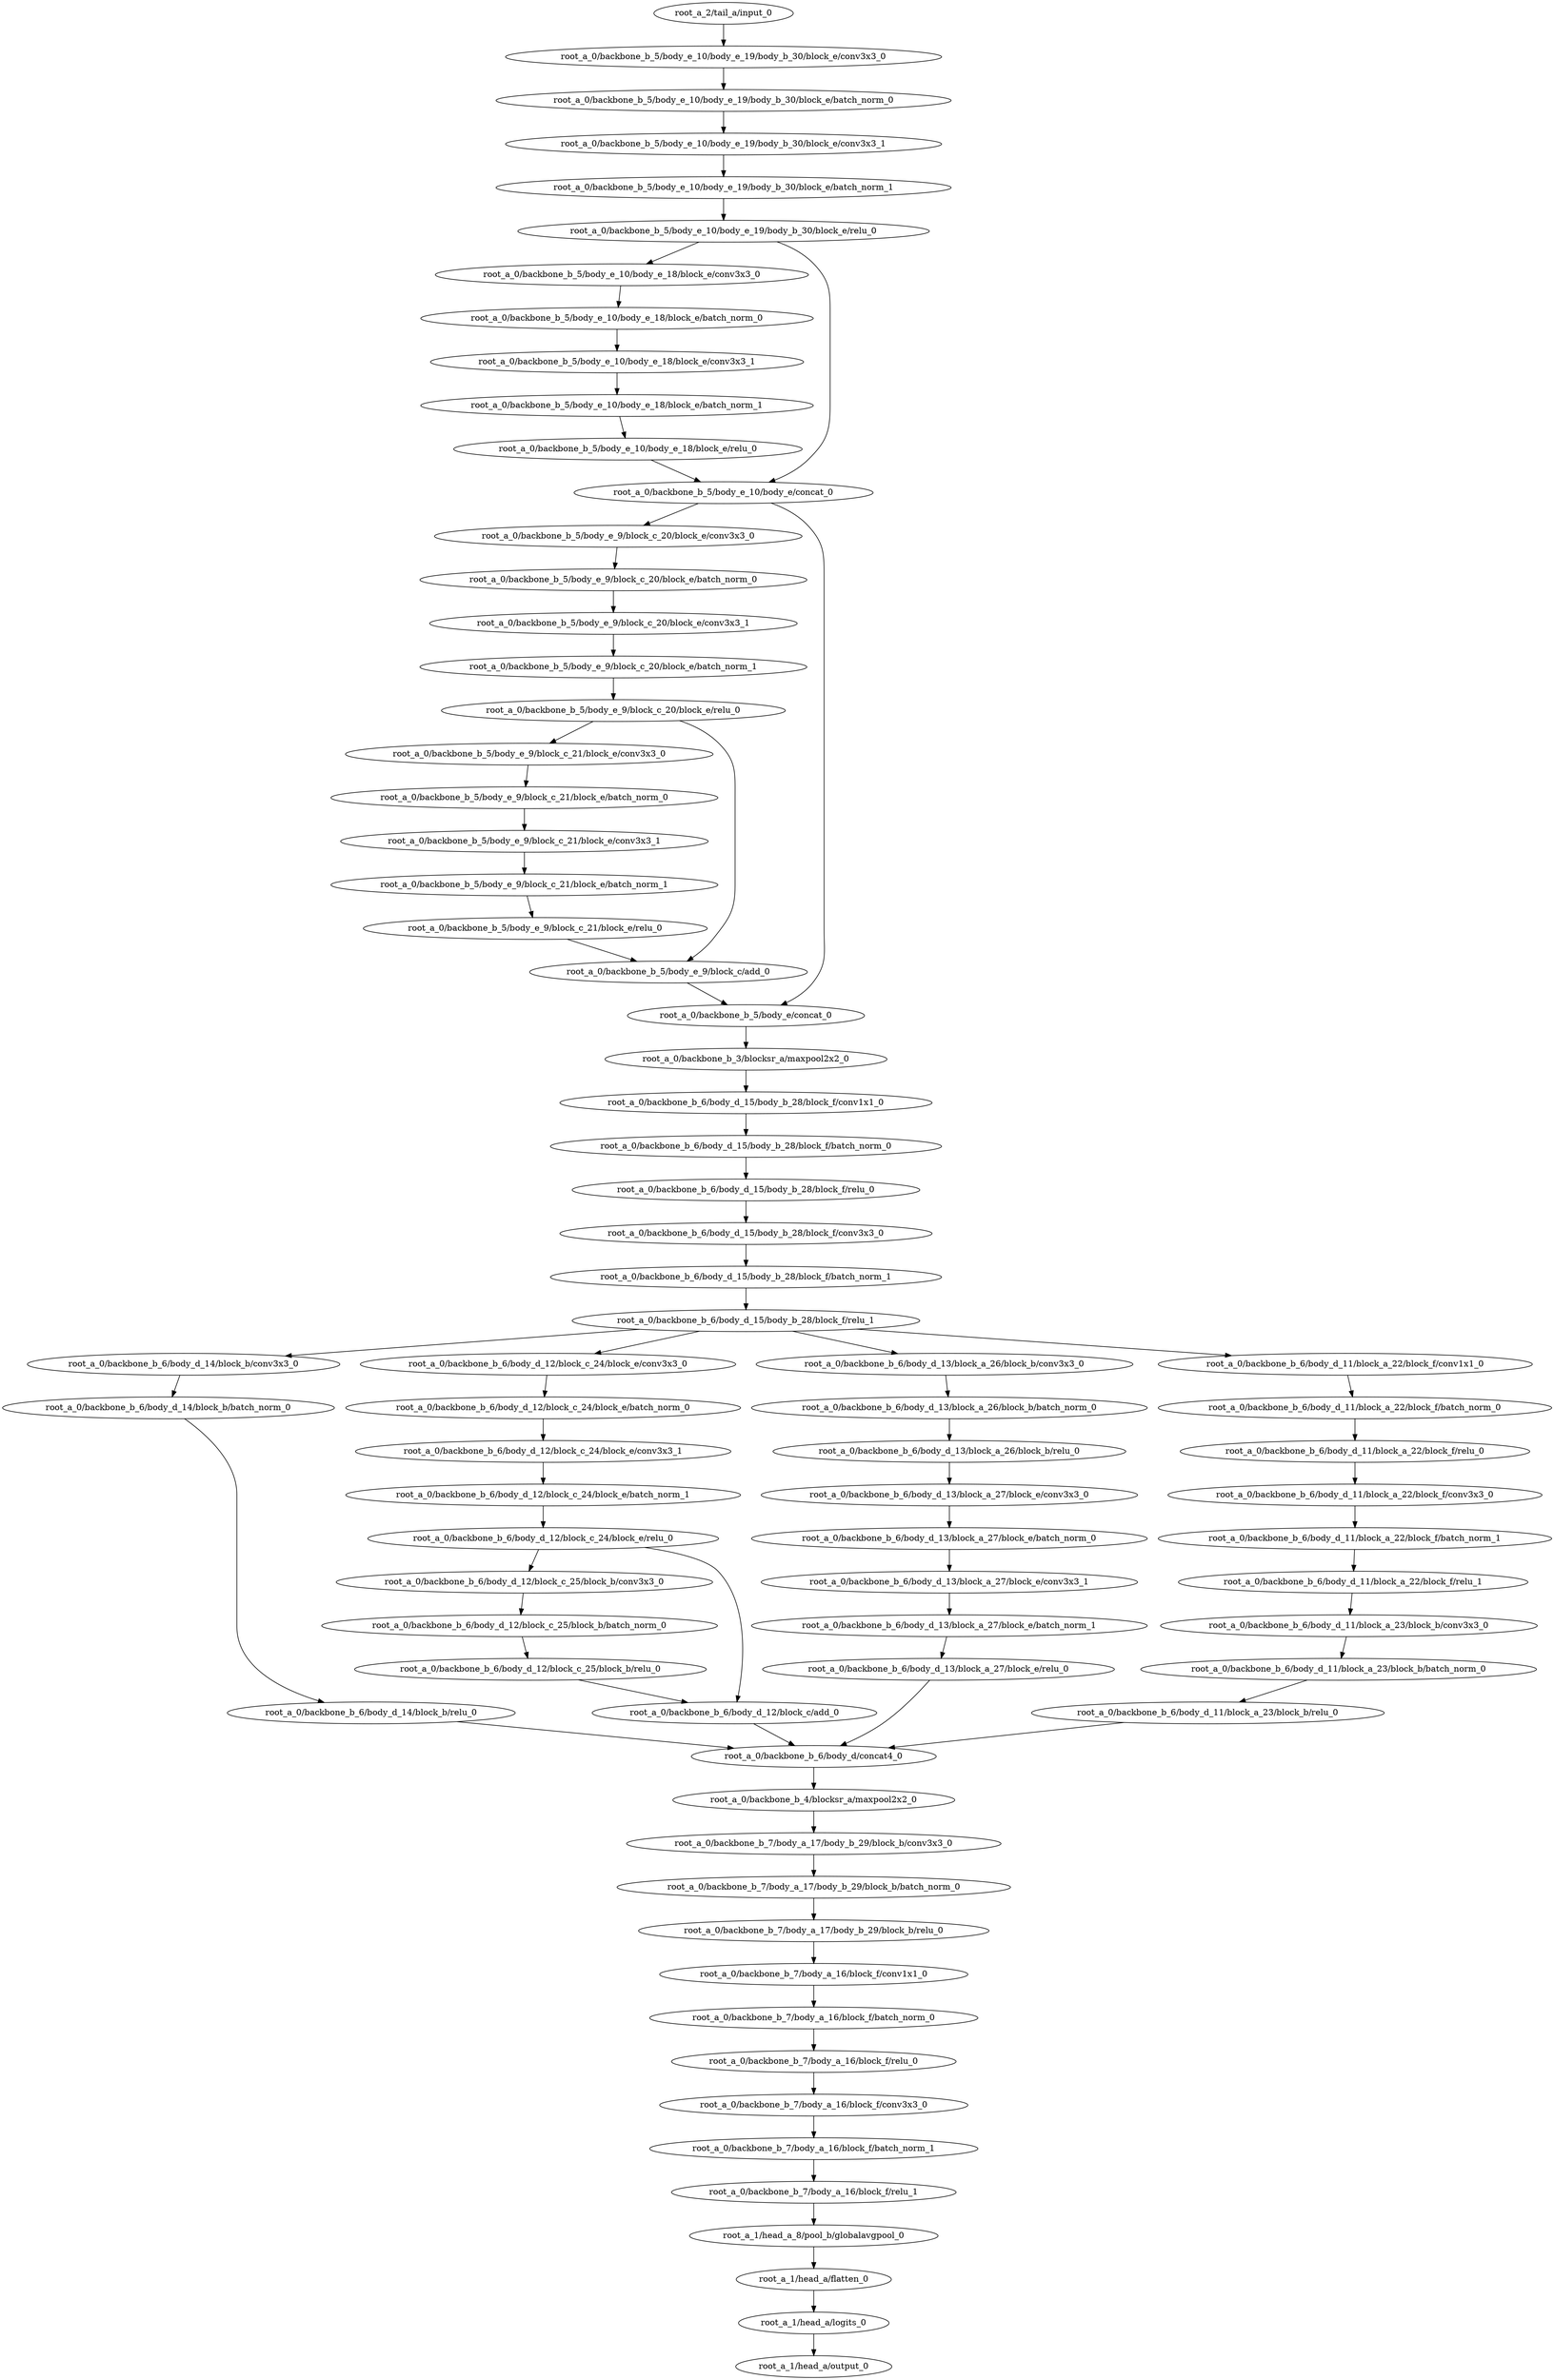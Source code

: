 digraph root_a {
	"root_a_2/tail_a/input_0"
	"root_a_0/backbone_b_5/body_e_10/body_e_19/body_b_30/block_e/conv3x3_0"
	"root_a_0/backbone_b_5/body_e_10/body_e_19/body_b_30/block_e/batch_norm_0"
	"root_a_0/backbone_b_5/body_e_10/body_e_19/body_b_30/block_e/conv3x3_1"
	"root_a_0/backbone_b_5/body_e_10/body_e_19/body_b_30/block_e/batch_norm_1"
	"root_a_0/backbone_b_5/body_e_10/body_e_19/body_b_30/block_e/relu_0"
	"root_a_0/backbone_b_5/body_e_10/body_e_18/block_e/conv3x3_0"
	"root_a_0/backbone_b_5/body_e_10/body_e_18/block_e/batch_norm_0"
	"root_a_0/backbone_b_5/body_e_10/body_e_18/block_e/conv3x3_1"
	"root_a_0/backbone_b_5/body_e_10/body_e_18/block_e/batch_norm_1"
	"root_a_0/backbone_b_5/body_e_10/body_e_18/block_e/relu_0"
	"root_a_0/backbone_b_5/body_e_10/body_e/concat_0"
	"root_a_0/backbone_b_5/body_e_9/block_c_20/block_e/conv3x3_0"
	"root_a_0/backbone_b_5/body_e_9/block_c_20/block_e/batch_norm_0"
	"root_a_0/backbone_b_5/body_e_9/block_c_20/block_e/conv3x3_1"
	"root_a_0/backbone_b_5/body_e_9/block_c_20/block_e/batch_norm_1"
	"root_a_0/backbone_b_5/body_e_9/block_c_20/block_e/relu_0"
	"root_a_0/backbone_b_5/body_e_9/block_c_21/block_e/conv3x3_0"
	"root_a_0/backbone_b_5/body_e_9/block_c_21/block_e/batch_norm_0"
	"root_a_0/backbone_b_5/body_e_9/block_c_21/block_e/conv3x3_1"
	"root_a_0/backbone_b_5/body_e_9/block_c_21/block_e/batch_norm_1"
	"root_a_0/backbone_b_5/body_e_9/block_c_21/block_e/relu_0"
	"root_a_0/backbone_b_5/body_e_9/block_c/add_0"
	"root_a_0/backbone_b_5/body_e/concat_0"
	"root_a_0/backbone_b_3/blocksr_a/maxpool2x2_0"
	"root_a_0/backbone_b_6/body_d_15/body_b_28/block_f/conv1x1_0"
	"root_a_0/backbone_b_6/body_d_15/body_b_28/block_f/batch_norm_0"
	"root_a_0/backbone_b_6/body_d_15/body_b_28/block_f/relu_0"
	"root_a_0/backbone_b_6/body_d_15/body_b_28/block_f/conv3x3_0"
	"root_a_0/backbone_b_6/body_d_15/body_b_28/block_f/batch_norm_1"
	"root_a_0/backbone_b_6/body_d_15/body_b_28/block_f/relu_1"
	"root_a_0/backbone_b_6/body_d_14/block_b/conv3x3_0"
	"root_a_0/backbone_b_6/body_d_14/block_b/batch_norm_0"
	"root_a_0/backbone_b_6/body_d_14/block_b/relu_0"
	"root_a_0/backbone_b_6/body_d_12/block_c_24/block_e/conv3x3_0"
	"root_a_0/backbone_b_6/body_d_12/block_c_24/block_e/batch_norm_0"
	"root_a_0/backbone_b_6/body_d_12/block_c_24/block_e/conv3x3_1"
	"root_a_0/backbone_b_6/body_d_12/block_c_24/block_e/batch_norm_1"
	"root_a_0/backbone_b_6/body_d_12/block_c_24/block_e/relu_0"
	"root_a_0/backbone_b_6/body_d_12/block_c_25/block_b/conv3x3_0"
	"root_a_0/backbone_b_6/body_d_12/block_c_25/block_b/batch_norm_0"
	"root_a_0/backbone_b_6/body_d_12/block_c_25/block_b/relu_0"
	"root_a_0/backbone_b_6/body_d_12/block_c/add_0"
	"root_a_0/backbone_b_6/body_d_13/block_a_26/block_b/conv3x3_0"
	"root_a_0/backbone_b_6/body_d_13/block_a_26/block_b/batch_norm_0"
	"root_a_0/backbone_b_6/body_d_13/block_a_26/block_b/relu_0"
	"root_a_0/backbone_b_6/body_d_13/block_a_27/block_e/conv3x3_0"
	"root_a_0/backbone_b_6/body_d_13/block_a_27/block_e/batch_norm_0"
	"root_a_0/backbone_b_6/body_d_13/block_a_27/block_e/conv3x3_1"
	"root_a_0/backbone_b_6/body_d_13/block_a_27/block_e/batch_norm_1"
	"root_a_0/backbone_b_6/body_d_13/block_a_27/block_e/relu_0"
	"root_a_0/backbone_b_6/body_d_11/block_a_22/block_f/conv1x1_0"
	"root_a_0/backbone_b_6/body_d_11/block_a_22/block_f/batch_norm_0"
	"root_a_0/backbone_b_6/body_d_11/block_a_22/block_f/relu_0"
	"root_a_0/backbone_b_6/body_d_11/block_a_22/block_f/conv3x3_0"
	"root_a_0/backbone_b_6/body_d_11/block_a_22/block_f/batch_norm_1"
	"root_a_0/backbone_b_6/body_d_11/block_a_22/block_f/relu_1"
	"root_a_0/backbone_b_6/body_d_11/block_a_23/block_b/conv3x3_0"
	"root_a_0/backbone_b_6/body_d_11/block_a_23/block_b/batch_norm_0"
	"root_a_0/backbone_b_6/body_d_11/block_a_23/block_b/relu_0"
	"root_a_0/backbone_b_6/body_d/concat4_0"
	"root_a_0/backbone_b_4/blocksr_a/maxpool2x2_0"
	"root_a_0/backbone_b_7/body_a_17/body_b_29/block_b/conv3x3_0"
	"root_a_0/backbone_b_7/body_a_17/body_b_29/block_b/batch_norm_0"
	"root_a_0/backbone_b_7/body_a_17/body_b_29/block_b/relu_0"
	"root_a_0/backbone_b_7/body_a_16/block_f/conv1x1_0"
	"root_a_0/backbone_b_7/body_a_16/block_f/batch_norm_0"
	"root_a_0/backbone_b_7/body_a_16/block_f/relu_0"
	"root_a_0/backbone_b_7/body_a_16/block_f/conv3x3_0"
	"root_a_0/backbone_b_7/body_a_16/block_f/batch_norm_1"
	"root_a_0/backbone_b_7/body_a_16/block_f/relu_1"
	"root_a_1/head_a_8/pool_b/globalavgpool_0"
	"root_a_1/head_a/flatten_0"
	"root_a_1/head_a/logits_0"
	"root_a_1/head_a/output_0"

	"root_a_2/tail_a/input_0" -> "root_a_0/backbone_b_5/body_e_10/body_e_19/body_b_30/block_e/conv3x3_0"
	"root_a_0/backbone_b_5/body_e_10/body_e_19/body_b_30/block_e/conv3x3_0" -> "root_a_0/backbone_b_5/body_e_10/body_e_19/body_b_30/block_e/batch_norm_0"
	"root_a_0/backbone_b_5/body_e_10/body_e_19/body_b_30/block_e/batch_norm_0" -> "root_a_0/backbone_b_5/body_e_10/body_e_19/body_b_30/block_e/conv3x3_1"
	"root_a_0/backbone_b_5/body_e_10/body_e_19/body_b_30/block_e/conv3x3_1" -> "root_a_0/backbone_b_5/body_e_10/body_e_19/body_b_30/block_e/batch_norm_1"
	"root_a_0/backbone_b_5/body_e_10/body_e_19/body_b_30/block_e/batch_norm_1" -> "root_a_0/backbone_b_5/body_e_10/body_e_19/body_b_30/block_e/relu_0"
	"root_a_0/backbone_b_5/body_e_10/body_e_19/body_b_30/block_e/relu_0" -> "root_a_0/backbone_b_5/body_e_10/body_e_18/block_e/conv3x3_0"
	"root_a_0/backbone_b_5/body_e_10/body_e_18/block_e/conv3x3_0" -> "root_a_0/backbone_b_5/body_e_10/body_e_18/block_e/batch_norm_0"
	"root_a_0/backbone_b_5/body_e_10/body_e_18/block_e/batch_norm_0" -> "root_a_0/backbone_b_5/body_e_10/body_e_18/block_e/conv3x3_1"
	"root_a_0/backbone_b_5/body_e_10/body_e_18/block_e/conv3x3_1" -> "root_a_0/backbone_b_5/body_e_10/body_e_18/block_e/batch_norm_1"
	"root_a_0/backbone_b_5/body_e_10/body_e_18/block_e/batch_norm_1" -> "root_a_0/backbone_b_5/body_e_10/body_e_18/block_e/relu_0"
	"root_a_0/backbone_b_5/body_e_10/body_e_18/block_e/relu_0" -> "root_a_0/backbone_b_5/body_e_10/body_e/concat_0"
	"root_a_0/backbone_b_5/body_e_10/body_e_19/body_b_30/block_e/relu_0" -> "root_a_0/backbone_b_5/body_e_10/body_e/concat_0"
	"root_a_0/backbone_b_5/body_e_10/body_e/concat_0" -> "root_a_0/backbone_b_5/body_e_9/block_c_20/block_e/conv3x3_0"
	"root_a_0/backbone_b_5/body_e_9/block_c_20/block_e/conv3x3_0" -> "root_a_0/backbone_b_5/body_e_9/block_c_20/block_e/batch_norm_0"
	"root_a_0/backbone_b_5/body_e_9/block_c_20/block_e/batch_norm_0" -> "root_a_0/backbone_b_5/body_e_9/block_c_20/block_e/conv3x3_1"
	"root_a_0/backbone_b_5/body_e_9/block_c_20/block_e/conv3x3_1" -> "root_a_0/backbone_b_5/body_e_9/block_c_20/block_e/batch_norm_1"
	"root_a_0/backbone_b_5/body_e_9/block_c_20/block_e/batch_norm_1" -> "root_a_0/backbone_b_5/body_e_9/block_c_20/block_e/relu_0"
	"root_a_0/backbone_b_5/body_e_9/block_c_20/block_e/relu_0" -> "root_a_0/backbone_b_5/body_e_9/block_c_21/block_e/conv3x3_0"
	"root_a_0/backbone_b_5/body_e_9/block_c_21/block_e/conv3x3_0" -> "root_a_0/backbone_b_5/body_e_9/block_c_21/block_e/batch_norm_0"
	"root_a_0/backbone_b_5/body_e_9/block_c_21/block_e/batch_norm_0" -> "root_a_0/backbone_b_5/body_e_9/block_c_21/block_e/conv3x3_1"
	"root_a_0/backbone_b_5/body_e_9/block_c_21/block_e/conv3x3_1" -> "root_a_0/backbone_b_5/body_e_9/block_c_21/block_e/batch_norm_1"
	"root_a_0/backbone_b_5/body_e_9/block_c_21/block_e/batch_norm_1" -> "root_a_0/backbone_b_5/body_e_9/block_c_21/block_e/relu_0"
	"root_a_0/backbone_b_5/body_e_9/block_c_21/block_e/relu_0" -> "root_a_0/backbone_b_5/body_e_9/block_c/add_0"
	"root_a_0/backbone_b_5/body_e_9/block_c_20/block_e/relu_0" -> "root_a_0/backbone_b_5/body_e_9/block_c/add_0"
	"root_a_0/backbone_b_5/body_e_9/block_c/add_0" -> "root_a_0/backbone_b_5/body_e/concat_0"
	"root_a_0/backbone_b_5/body_e_10/body_e/concat_0" -> "root_a_0/backbone_b_5/body_e/concat_0"
	"root_a_0/backbone_b_5/body_e/concat_0" -> "root_a_0/backbone_b_3/blocksr_a/maxpool2x2_0"
	"root_a_0/backbone_b_3/blocksr_a/maxpool2x2_0" -> "root_a_0/backbone_b_6/body_d_15/body_b_28/block_f/conv1x1_0"
	"root_a_0/backbone_b_6/body_d_15/body_b_28/block_f/conv1x1_0" -> "root_a_0/backbone_b_6/body_d_15/body_b_28/block_f/batch_norm_0"
	"root_a_0/backbone_b_6/body_d_15/body_b_28/block_f/batch_norm_0" -> "root_a_0/backbone_b_6/body_d_15/body_b_28/block_f/relu_0"
	"root_a_0/backbone_b_6/body_d_15/body_b_28/block_f/relu_0" -> "root_a_0/backbone_b_6/body_d_15/body_b_28/block_f/conv3x3_0"
	"root_a_0/backbone_b_6/body_d_15/body_b_28/block_f/conv3x3_0" -> "root_a_0/backbone_b_6/body_d_15/body_b_28/block_f/batch_norm_1"
	"root_a_0/backbone_b_6/body_d_15/body_b_28/block_f/batch_norm_1" -> "root_a_0/backbone_b_6/body_d_15/body_b_28/block_f/relu_1"
	"root_a_0/backbone_b_6/body_d_15/body_b_28/block_f/relu_1" -> "root_a_0/backbone_b_6/body_d_14/block_b/conv3x3_0"
	"root_a_0/backbone_b_6/body_d_14/block_b/conv3x3_0" -> "root_a_0/backbone_b_6/body_d_14/block_b/batch_norm_0"
	"root_a_0/backbone_b_6/body_d_14/block_b/batch_norm_0" -> "root_a_0/backbone_b_6/body_d_14/block_b/relu_0"
	"root_a_0/backbone_b_6/body_d_15/body_b_28/block_f/relu_1" -> "root_a_0/backbone_b_6/body_d_12/block_c_24/block_e/conv3x3_0"
	"root_a_0/backbone_b_6/body_d_12/block_c_24/block_e/conv3x3_0" -> "root_a_0/backbone_b_6/body_d_12/block_c_24/block_e/batch_norm_0"
	"root_a_0/backbone_b_6/body_d_12/block_c_24/block_e/batch_norm_0" -> "root_a_0/backbone_b_6/body_d_12/block_c_24/block_e/conv3x3_1"
	"root_a_0/backbone_b_6/body_d_12/block_c_24/block_e/conv3x3_1" -> "root_a_0/backbone_b_6/body_d_12/block_c_24/block_e/batch_norm_1"
	"root_a_0/backbone_b_6/body_d_12/block_c_24/block_e/batch_norm_1" -> "root_a_0/backbone_b_6/body_d_12/block_c_24/block_e/relu_0"
	"root_a_0/backbone_b_6/body_d_12/block_c_24/block_e/relu_0" -> "root_a_0/backbone_b_6/body_d_12/block_c_25/block_b/conv3x3_0"
	"root_a_0/backbone_b_6/body_d_12/block_c_25/block_b/conv3x3_0" -> "root_a_0/backbone_b_6/body_d_12/block_c_25/block_b/batch_norm_0"
	"root_a_0/backbone_b_6/body_d_12/block_c_25/block_b/batch_norm_0" -> "root_a_0/backbone_b_6/body_d_12/block_c_25/block_b/relu_0"
	"root_a_0/backbone_b_6/body_d_12/block_c_25/block_b/relu_0" -> "root_a_0/backbone_b_6/body_d_12/block_c/add_0"
	"root_a_0/backbone_b_6/body_d_12/block_c_24/block_e/relu_0" -> "root_a_0/backbone_b_6/body_d_12/block_c/add_0"
	"root_a_0/backbone_b_6/body_d_15/body_b_28/block_f/relu_1" -> "root_a_0/backbone_b_6/body_d_13/block_a_26/block_b/conv3x3_0"
	"root_a_0/backbone_b_6/body_d_13/block_a_26/block_b/conv3x3_0" -> "root_a_0/backbone_b_6/body_d_13/block_a_26/block_b/batch_norm_0"
	"root_a_0/backbone_b_6/body_d_13/block_a_26/block_b/batch_norm_0" -> "root_a_0/backbone_b_6/body_d_13/block_a_26/block_b/relu_0"
	"root_a_0/backbone_b_6/body_d_13/block_a_26/block_b/relu_0" -> "root_a_0/backbone_b_6/body_d_13/block_a_27/block_e/conv3x3_0"
	"root_a_0/backbone_b_6/body_d_13/block_a_27/block_e/conv3x3_0" -> "root_a_0/backbone_b_6/body_d_13/block_a_27/block_e/batch_norm_0"
	"root_a_0/backbone_b_6/body_d_13/block_a_27/block_e/batch_norm_0" -> "root_a_0/backbone_b_6/body_d_13/block_a_27/block_e/conv3x3_1"
	"root_a_0/backbone_b_6/body_d_13/block_a_27/block_e/conv3x3_1" -> "root_a_0/backbone_b_6/body_d_13/block_a_27/block_e/batch_norm_1"
	"root_a_0/backbone_b_6/body_d_13/block_a_27/block_e/batch_norm_1" -> "root_a_0/backbone_b_6/body_d_13/block_a_27/block_e/relu_0"
	"root_a_0/backbone_b_6/body_d_15/body_b_28/block_f/relu_1" -> "root_a_0/backbone_b_6/body_d_11/block_a_22/block_f/conv1x1_0"
	"root_a_0/backbone_b_6/body_d_11/block_a_22/block_f/conv1x1_0" -> "root_a_0/backbone_b_6/body_d_11/block_a_22/block_f/batch_norm_0"
	"root_a_0/backbone_b_6/body_d_11/block_a_22/block_f/batch_norm_0" -> "root_a_0/backbone_b_6/body_d_11/block_a_22/block_f/relu_0"
	"root_a_0/backbone_b_6/body_d_11/block_a_22/block_f/relu_0" -> "root_a_0/backbone_b_6/body_d_11/block_a_22/block_f/conv3x3_0"
	"root_a_0/backbone_b_6/body_d_11/block_a_22/block_f/conv3x3_0" -> "root_a_0/backbone_b_6/body_d_11/block_a_22/block_f/batch_norm_1"
	"root_a_0/backbone_b_6/body_d_11/block_a_22/block_f/batch_norm_1" -> "root_a_0/backbone_b_6/body_d_11/block_a_22/block_f/relu_1"
	"root_a_0/backbone_b_6/body_d_11/block_a_22/block_f/relu_1" -> "root_a_0/backbone_b_6/body_d_11/block_a_23/block_b/conv3x3_0"
	"root_a_0/backbone_b_6/body_d_11/block_a_23/block_b/conv3x3_0" -> "root_a_0/backbone_b_6/body_d_11/block_a_23/block_b/batch_norm_0"
	"root_a_0/backbone_b_6/body_d_11/block_a_23/block_b/batch_norm_0" -> "root_a_0/backbone_b_6/body_d_11/block_a_23/block_b/relu_0"
	"root_a_0/backbone_b_6/body_d_14/block_b/relu_0" -> "root_a_0/backbone_b_6/body_d/concat4_0"
	"root_a_0/backbone_b_6/body_d_12/block_c/add_0" -> "root_a_0/backbone_b_6/body_d/concat4_0"
	"root_a_0/backbone_b_6/body_d_13/block_a_27/block_e/relu_0" -> "root_a_0/backbone_b_6/body_d/concat4_0"
	"root_a_0/backbone_b_6/body_d_11/block_a_23/block_b/relu_0" -> "root_a_0/backbone_b_6/body_d/concat4_0"
	"root_a_0/backbone_b_6/body_d/concat4_0" -> "root_a_0/backbone_b_4/blocksr_a/maxpool2x2_0"
	"root_a_0/backbone_b_4/blocksr_a/maxpool2x2_0" -> "root_a_0/backbone_b_7/body_a_17/body_b_29/block_b/conv3x3_0"
	"root_a_0/backbone_b_7/body_a_17/body_b_29/block_b/conv3x3_0" -> "root_a_0/backbone_b_7/body_a_17/body_b_29/block_b/batch_norm_0"
	"root_a_0/backbone_b_7/body_a_17/body_b_29/block_b/batch_norm_0" -> "root_a_0/backbone_b_7/body_a_17/body_b_29/block_b/relu_0"
	"root_a_0/backbone_b_7/body_a_17/body_b_29/block_b/relu_0" -> "root_a_0/backbone_b_7/body_a_16/block_f/conv1x1_0"
	"root_a_0/backbone_b_7/body_a_16/block_f/conv1x1_0" -> "root_a_0/backbone_b_7/body_a_16/block_f/batch_norm_0"
	"root_a_0/backbone_b_7/body_a_16/block_f/batch_norm_0" -> "root_a_0/backbone_b_7/body_a_16/block_f/relu_0"
	"root_a_0/backbone_b_7/body_a_16/block_f/relu_0" -> "root_a_0/backbone_b_7/body_a_16/block_f/conv3x3_0"
	"root_a_0/backbone_b_7/body_a_16/block_f/conv3x3_0" -> "root_a_0/backbone_b_7/body_a_16/block_f/batch_norm_1"
	"root_a_0/backbone_b_7/body_a_16/block_f/batch_norm_1" -> "root_a_0/backbone_b_7/body_a_16/block_f/relu_1"
	"root_a_0/backbone_b_7/body_a_16/block_f/relu_1" -> "root_a_1/head_a_8/pool_b/globalavgpool_0"
	"root_a_1/head_a_8/pool_b/globalavgpool_0" -> "root_a_1/head_a/flatten_0"
	"root_a_1/head_a/flatten_0" -> "root_a_1/head_a/logits_0"
	"root_a_1/head_a/logits_0" -> "root_a_1/head_a/output_0"

}